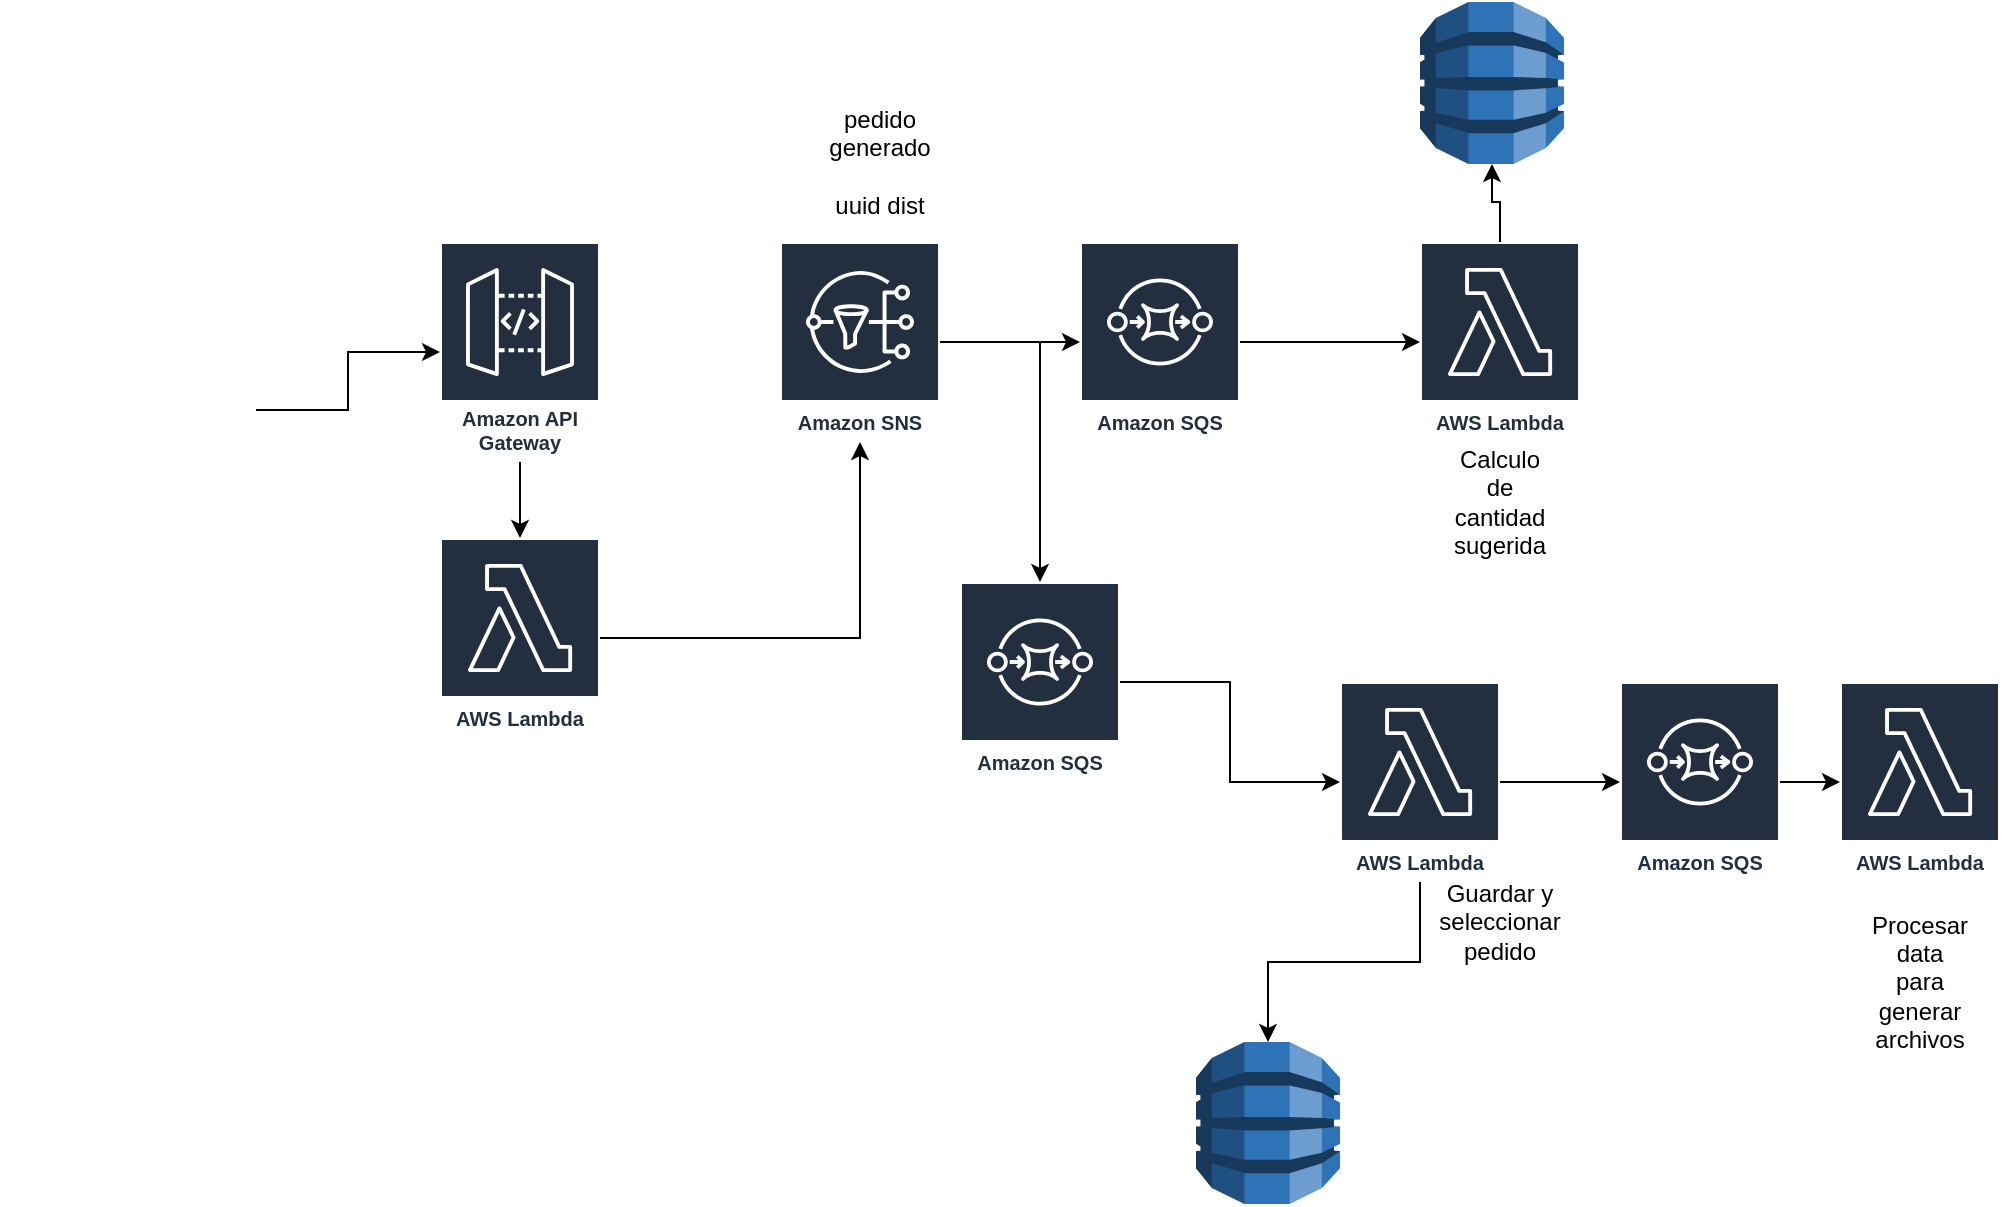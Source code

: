 <mxfile version="14.2.9" type="github">
  <diagram id="YVGtKCQuAJrb9fusuUW2" name="Page-1">
    <mxGraphModel dx="746" dy="442" grid="1" gridSize="10" guides="1" tooltips="1" connect="1" arrows="1" fold="1" page="1" pageScale="1" pageWidth="1400" pageHeight="850" math="0" shadow="0">
      <root>
        <mxCell id="0" />
        <mxCell id="1" parent="0" />
        <mxCell id="wvHoCXfjdqKl0tfVTvvo-5" style="edgeStyle=orthogonalEdgeStyle;rounded=0;orthogonalLoop=1;jettySize=auto;html=1;exitX=1;exitY=0.5;exitDx=0;exitDy=0;" edge="1" parent="1" source="wvHoCXfjdqKl0tfVTvvo-3" target="wvHoCXfjdqKl0tfVTvvo-4">
          <mxGeometry relative="1" as="geometry" />
        </mxCell>
        <mxCell id="wvHoCXfjdqKl0tfVTvvo-3" value="" style="shape=image;html=1;verticalAlign=top;verticalLabelPosition=bottom;labelBackgroundColor=#ffffff;imageAspect=0;aspect=fixed;image=https://cdn3.iconfinder.com/data/icons/file-set-volume-1/512/Artboard_9-128.png" vertex="1" parent="1">
          <mxGeometry x="40" y="290" width="128" height="128" as="geometry" />
        </mxCell>
        <mxCell id="wvHoCXfjdqKl0tfVTvvo-8" value="" style="edgeStyle=orthogonalEdgeStyle;rounded=0;orthogonalLoop=1;jettySize=auto;html=1;" edge="1" parent="1" source="wvHoCXfjdqKl0tfVTvvo-4" target="wvHoCXfjdqKl0tfVTvvo-7">
          <mxGeometry relative="1" as="geometry" />
        </mxCell>
        <mxCell id="wvHoCXfjdqKl0tfVTvvo-4" value="Amazon API Gateway" style="outlineConnect=0;fontColor=#232F3E;gradientColor=none;strokeColor=#ffffff;fillColor=#232F3E;dashed=0;verticalLabelPosition=middle;verticalAlign=bottom;align=center;html=1;whiteSpace=wrap;fontSize=10;fontStyle=1;spacing=3;shape=mxgraph.aws4.productIcon;prIcon=mxgraph.aws4.api_gateway;" vertex="1" parent="1">
          <mxGeometry x="260" y="270" width="80" height="110" as="geometry" />
        </mxCell>
        <mxCell id="wvHoCXfjdqKl0tfVTvvo-11" value="" style="edgeStyle=orthogonalEdgeStyle;rounded=0;orthogonalLoop=1;jettySize=auto;html=1;" edge="1" parent="1" source="wvHoCXfjdqKl0tfVTvvo-6" target="wvHoCXfjdqKl0tfVTvvo-10">
          <mxGeometry relative="1" as="geometry" />
        </mxCell>
        <mxCell id="wvHoCXfjdqKl0tfVTvvo-18" style="edgeStyle=orthogonalEdgeStyle;rounded=0;orthogonalLoop=1;jettySize=auto;html=1;" edge="1" parent="1" source="wvHoCXfjdqKl0tfVTvvo-6" target="wvHoCXfjdqKl0tfVTvvo-17">
          <mxGeometry relative="1" as="geometry" />
        </mxCell>
        <mxCell id="wvHoCXfjdqKl0tfVTvvo-6" value="Amazon SNS" style="outlineConnect=0;fontColor=#232F3E;gradientColor=none;strokeColor=#ffffff;fillColor=#232F3E;dashed=0;verticalLabelPosition=middle;verticalAlign=bottom;align=center;html=1;whiteSpace=wrap;fontSize=10;fontStyle=1;spacing=3;shape=mxgraph.aws4.productIcon;prIcon=mxgraph.aws4.sns;" vertex="1" parent="1">
          <mxGeometry x="430" y="270" width="80" height="100" as="geometry" />
        </mxCell>
        <mxCell id="wvHoCXfjdqKl0tfVTvvo-9" style="edgeStyle=orthogonalEdgeStyle;rounded=0;orthogonalLoop=1;jettySize=auto;html=1;" edge="1" parent="1" source="wvHoCXfjdqKl0tfVTvvo-7" target="wvHoCXfjdqKl0tfVTvvo-6">
          <mxGeometry relative="1" as="geometry" />
        </mxCell>
        <mxCell id="wvHoCXfjdqKl0tfVTvvo-7" value="AWS Lambda" style="outlineConnect=0;fontColor=#232F3E;gradientColor=none;strokeColor=#ffffff;fillColor=#232F3E;dashed=0;verticalLabelPosition=middle;verticalAlign=bottom;align=center;html=1;whiteSpace=wrap;fontSize=10;fontStyle=1;spacing=3;shape=mxgraph.aws4.productIcon;prIcon=mxgraph.aws4.lambda;" vertex="1" parent="1">
          <mxGeometry x="260" y="418" width="80" height="100" as="geometry" />
        </mxCell>
        <mxCell id="wvHoCXfjdqKl0tfVTvvo-14" value="" style="edgeStyle=orthogonalEdgeStyle;rounded=0;orthogonalLoop=1;jettySize=auto;html=1;" edge="1" parent="1" source="wvHoCXfjdqKl0tfVTvvo-10" target="wvHoCXfjdqKl0tfVTvvo-12">
          <mxGeometry relative="1" as="geometry" />
        </mxCell>
        <mxCell id="wvHoCXfjdqKl0tfVTvvo-10" value="Amazon SQS" style="outlineConnect=0;fontColor=#232F3E;gradientColor=none;strokeColor=#ffffff;fillColor=#232F3E;dashed=0;verticalLabelPosition=middle;verticalAlign=bottom;align=center;html=1;whiteSpace=wrap;fontSize=10;fontStyle=1;spacing=3;shape=mxgraph.aws4.productIcon;prIcon=mxgraph.aws4.sqs;" vertex="1" parent="1">
          <mxGeometry x="580" y="270" width="80" height="100" as="geometry" />
        </mxCell>
        <mxCell id="wvHoCXfjdqKl0tfVTvvo-32" value="" style="edgeStyle=orthogonalEdgeStyle;rounded=0;orthogonalLoop=1;jettySize=auto;html=1;" edge="1" parent="1" source="wvHoCXfjdqKl0tfVTvvo-12" target="wvHoCXfjdqKl0tfVTvvo-31">
          <mxGeometry relative="1" as="geometry" />
        </mxCell>
        <mxCell id="wvHoCXfjdqKl0tfVTvvo-12" value="AWS Lambda" style="outlineConnect=0;fontColor=#232F3E;gradientColor=none;strokeColor=#ffffff;fillColor=#232F3E;dashed=0;verticalLabelPosition=middle;verticalAlign=bottom;align=center;html=1;whiteSpace=wrap;fontSize=10;fontStyle=1;spacing=3;shape=mxgraph.aws4.productIcon;prIcon=mxgraph.aws4.lambda;" vertex="1" parent="1">
          <mxGeometry x="750" y="270" width="80" height="100" as="geometry" />
        </mxCell>
        <mxCell id="wvHoCXfjdqKl0tfVTvvo-15" value="Calculo de cantidad sugerida" style="text;html=1;strokeColor=none;fillColor=none;align=center;verticalAlign=middle;whiteSpace=wrap;rounded=0;" vertex="1" parent="1">
          <mxGeometry x="770" y="390" width="40" height="20" as="geometry" />
        </mxCell>
        <mxCell id="wvHoCXfjdqKl0tfVTvvo-20" style="edgeStyle=orthogonalEdgeStyle;rounded=0;orthogonalLoop=1;jettySize=auto;html=1;" edge="1" parent="1" source="wvHoCXfjdqKl0tfVTvvo-17" target="wvHoCXfjdqKl0tfVTvvo-19">
          <mxGeometry relative="1" as="geometry" />
        </mxCell>
        <mxCell id="wvHoCXfjdqKl0tfVTvvo-17" value="Amazon SQS" style="outlineConnect=0;fontColor=#232F3E;gradientColor=none;strokeColor=#ffffff;fillColor=#232F3E;dashed=0;verticalLabelPosition=middle;verticalAlign=bottom;align=center;html=1;whiteSpace=wrap;fontSize=10;fontStyle=1;spacing=3;shape=mxgraph.aws4.productIcon;prIcon=mxgraph.aws4.sqs;" vertex="1" parent="1">
          <mxGeometry x="520" y="440" width="80" height="100" as="geometry" />
        </mxCell>
        <mxCell id="wvHoCXfjdqKl0tfVTvvo-23" style="edgeStyle=orthogonalEdgeStyle;rounded=0;orthogonalLoop=1;jettySize=auto;html=1;entryX=0.5;entryY=0;entryDx=0;entryDy=0;entryPerimeter=0;" edge="1" parent="1" source="wvHoCXfjdqKl0tfVTvvo-19" target="wvHoCXfjdqKl0tfVTvvo-22">
          <mxGeometry relative="1" as="geometry" />
        </mxCell>
        <mxCell id="wvHoCXfjdqKl0tfVTvvo-29" value="" style="edgeStyle=orthogonalEdgeStyle;rounded=0;orthogonalLoop=1;jettySize=auto;html=1;" edge="1" parent="1" source="wvHoCXfjdqKl0tfVTvvo-19" target="wvHoCXfjdqKl0tfVTvvo-28">
          <mxGeometry relative="1" as="geometry" />
        </mxCell>
        <mxCell id="wvHoCXfjdqKl0tfVTvvo-19" value="AWS Lambda" style="outlineConnect=0;fontColor=#232F3E;gradientColor=none;strokeColor=#ffffff;fillColor=#232F3E;dashed=0;verticalLabelPosition=middle;verticalAlign=bottom;align=center;html=1;whiteSpace=wrap;fontSize=10;fontStyle=1;spacing=3;shape=mxgraph.aws4.productIcon;prIcon=mxgraph.aws4.lambda;" vertex="1" parent="1">
          <mxGeometry x="710" y="490" width="80" height="100" as="geometry" />
        </mxCell>
        <mxCell id="wvHoCXfjdqKl0tfVTvvo-22" value="" style="outlineConnect=0;dashed=0;verticalLabelPosition=bottom;verticalAlign=top;align=center;html=1;shape=mxgraph.aws3.dynamo_db;fillColor=#2E73B8;gradientColor=none;" vertex="1" parent="1">
          <mxGeometry x="638" y="670" width="72" height="81" as="geometry" />
        </mxCell>
        <mxCell id="wvHoCXfjdqKl0tfVTvvo-24" value="Guardar y seleccionar pedido" style="text;html=1;strokeColor=none;fillColor=none;align=center;verticalAlign=middle;whiteSpace=wrap;rounded=0;" vertex="1" parent="1">
          <mxGeometry x="770" y="600" width="40" height="20" as="geometry" />
        </mxCell>
        <mxCell id="wvHoCXfjdqKl0tfVTvvo-25" value="AWS Lambda" style="outlineConnect=0;fontColor=#232F3E;gradientColor=none;strokeColor=#ffffff;fillColor=#232F3E;dashed=0;verticalLabelPosition=middle;verticalAlign=bottom;align=center;html=1;whiteSpace=wrap;fontSize=10;fontStyle=1;spacing=3;shape=mxgraph.aws4.productIcon;prIcon=mxgraph.aws4.lambda;" vertex="1" parent="1">
          <mxGeometry x="960" y="490" width="80" height="100" as="geometry" />
        </mxCell>
        <mxCell id="wvHoCXfjdqKl0tfVTvvo-26" value="Procesar data para generar archivos" style="text;html=1;strokeColor=none;fillColor=none;align=center;verticalAlign=middle;whiteSpace=wrap;rounded=0;" vertex="1" parent="1">
          <mxGeometry x="980" y="630" width="40" height="20" as="geometry" />
        </mxCell>
        <mxCell id="wvHoCXfjdqKl0tfVTvvo-27" value="pedido generado&lt;br&gt;&lt;br&gt;uuid dist" style="text;html=1;strokeColor=none;fillColor=none;align=center;verticalAlign=middle;whiteSpace=wrap;rounded=0;" vertex="1" parent="1">
          <mxGeometry x="460" y="220" width="40" height="20" as="geometry" />
        </mxCell>
        <mxCell id="wvHoCXfjdqKl0tfVTvvo-30" value="" style="edgeStyle=orthogonalEdgeStyle;rounded=0;orthogonalLoop=1;jettySize=auto;html=1;" edge="1" parent="1" source="wvHoCXfjdqKl0tfVTvvo-28" target="wvHoCXfjdqKl0tfVTvvo-25">
          <mxGeometry relative="1" as="geometry" />
        </mxCell>
        <mxCell id="wvHoCXfjdqKl0tfVTvvo-28" value="Amazon SQS" style="outlineConnect=0;fontColor=#232F3E;gradientColor=none;strokeColor=#ffffff;fillColor=#232F3E;dashed=0;verticalLabelPosition=middle;verticalAlign=bottom;align=center;html=1;whiteSpace=wrap;fontSize=10;fontStyle=1;spacing=3;shape=mxgraph.aws4.productIcon;prIcon=mxgraph.aws4.sqs;" vertex="1" parent="1">
          <mxGeometry x="850" y="490" width="80" height="100" as="geometry" />
        </mxCell>
        <mxCell id="wvHoCXfjdqKl0tfVTvvo-31" value="" style="outlineConnect=0;dashed=0;verticalLabelPosition=bottom;verticalAlign=top;align=center;html=1;shape=mxgraph.aws3.dynamo_db;fillColor=#2E73B8;gradientColor=none;" vertex="1" parent="1">
          <mxGeometry x="750" y="150" width="72" height="81" as="geometry" />
        </mxCell>
        <mxCell id="wvHoCXfjdqKl0tfVTvvo-35" value="" style="shape=image;html=1;verticalAlign=top;verticalLabelPosition=bottom;labelBackgroundColor=#ffffff;imageAspect=0;aspect=fixed;image=https://cdn3.iconfinder.com/data/icons/file-set-volume-1/512/Artboard_9-128.png" vertex="1" parent="1">
          <mxGeometry x="538" y="546" width="44" height="44" as="geometry" />
        </mxCell>
      </root>
    </mxGraphModel>
  </diagram>
</mxfile>

